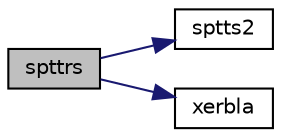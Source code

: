 digraph "spttrs"
{
 // LATEX_PDF_SIZE
  edge [fontname="Helvetica",fontsize="10",labelfontname="Helvetica",labelfontsize="10"];
  node [fontname="Helvetica",fontsize="10",shape=record];
  rankdir="LR";
  Node1 [label="spttrs",height=0.2,width=0.4,color="black", fillcolor="grey75", style="filled", fontcolor="black",tooltip="SPTTRS"];
  Node1 -> Node2 [color="midnightblue",fontsize="10",style="solid",fontname="Helvetica"];
  Node2 [label="sptts2",height=0.2,width=0.4,color="black", fillcolor="white", style="filled",URL="$sptts2_8f.html#a1dfc12ae89c5cdbc4bd375acbef09abb",tooltip="SPTTS2 solves a tridiagonal system of the form AX=B using the L D LH factorization computed by spttrf..."];
  Node1 -> Node3 [color="midnightblue",fontsize="10",style="solid",fontname="Helvetica"];
  Node3 [label="xerbla",height=0.2,width=0.4,color="black", fillcolor="white", style="filled",URL="$xerbla_8f.html#a377ee61015baf8dea7770b3a404b1c07",tooltip="XERBLA"];
}
